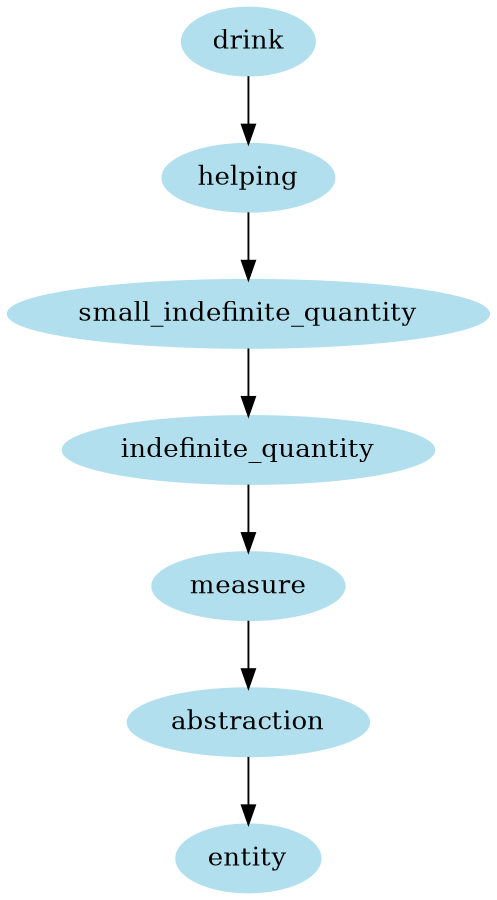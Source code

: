 digraph unix {
	node [color=lightblue2 style=filled]
	size="6,6"
	drink -> helping
	helping -> small_indefinite_quantity
	small_indefinite_quantity -> indefinite_quantity
	indefinite_quantity -> measure
	measure -> abstraction
	abstraction -> entity
}
